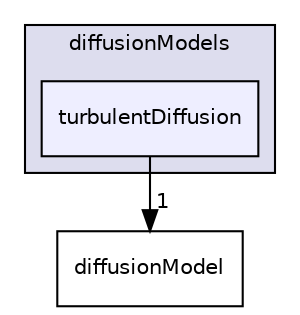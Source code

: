 digraph "turbulentDiffusion" {
  bgcolor=transparent;
  compound=true
  node [ fontsize="10", fontname="Helvetica"];
  edge [ labelfontsize="10", labelfontname="Helvetica"];
  subgraph clusterdir_6ec2bdb0f036663acb1a5a50d7b40959 {
    graph [ bgcolor="#ddddee", pencolor="black", label="diffusionModels" fontname="Helvetica", fontsize="10", URL="dir_6ec2bdb0f036663acb1a5a50d7b40959.html"]
  dir_314b1547cfba4ee67acbe086c25633b2 [shape=box, label="turbulentDiffusion", style="filled", fillcolor="#eeeeff", pencolor="black", URL="dir_314b1547cfba4ee67acbe086c25633b2.html"];
  }
  dir_1d76650e8364ab8ddb1be1d037305321 [shape=box label="diffusionModel" URL="dir_1d76650e8364ab8ddb1be1d037305321.html"];
  dir_314b1547cfba4ee67acbe086c25633b2->dir_1d76650e8364ab8ddb1be1d037305321 [headlabel="1", labeldistance=1.5 headhref="dir_000368_000125.html"];
}
